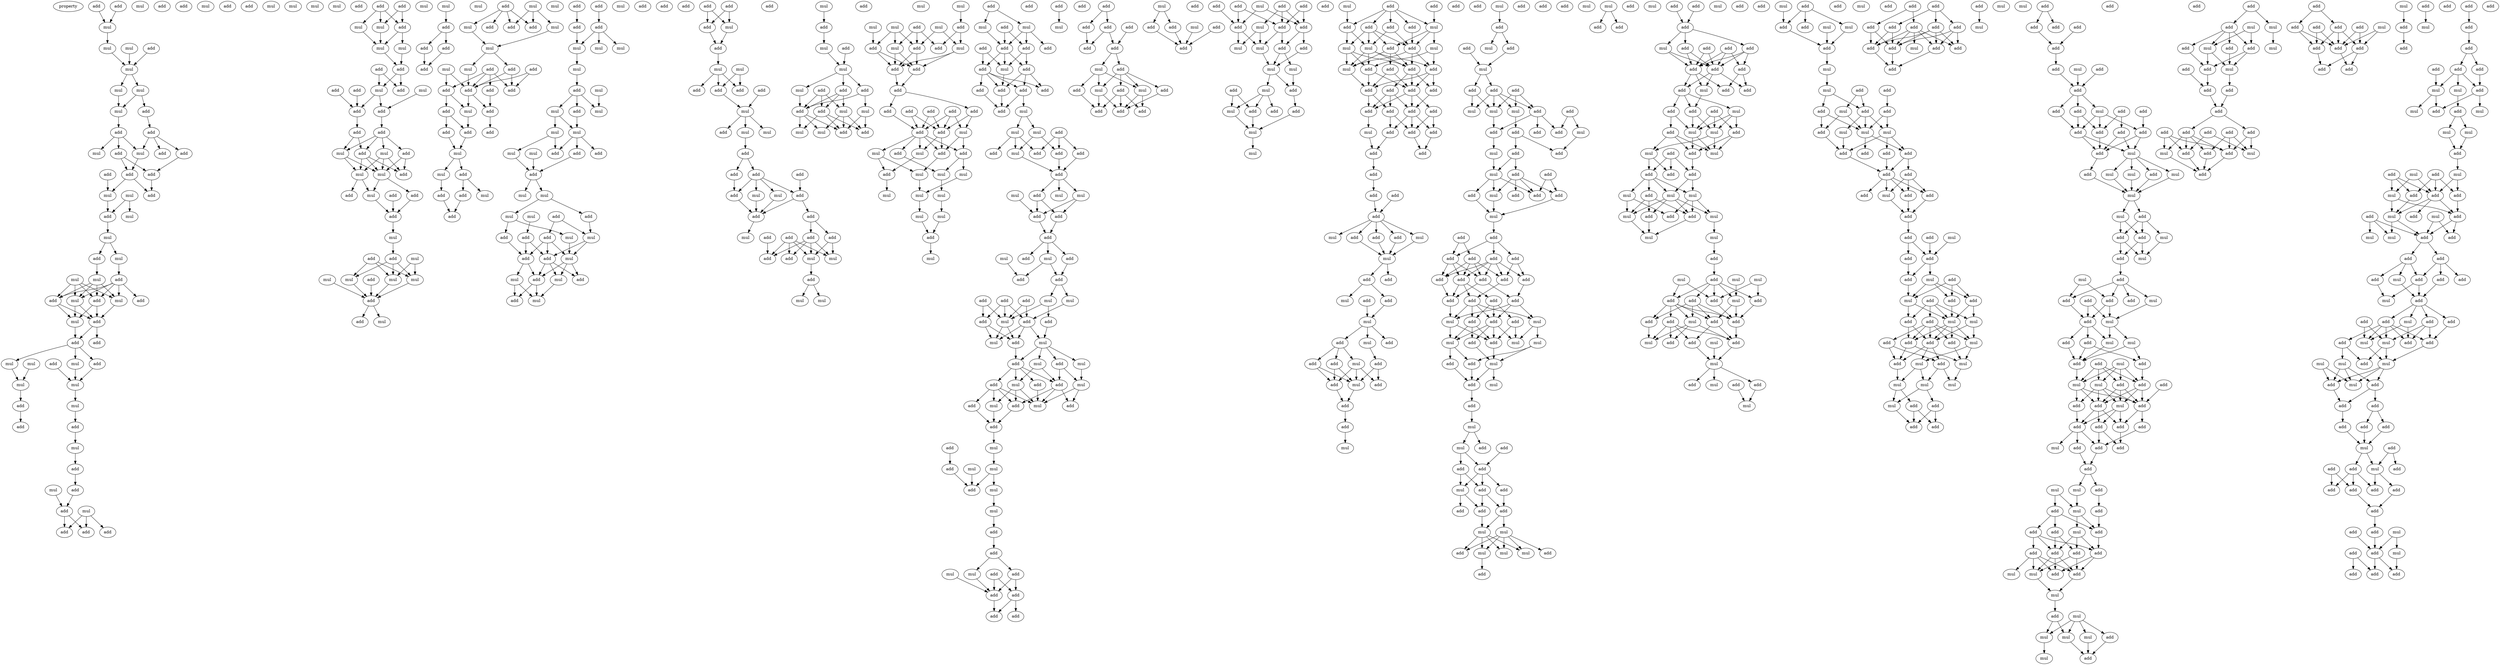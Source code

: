 digraph {
    node [fontcolor=black]
    property [mul=2,lf=1.2]
    0 [ label = add ];
    1 [ label = add ];
    2 [ label = mul ];
    3 [ label = mul ];
    4 [ label = mul ];
    5 [ label = add ];
    6 [ label = mul ];
    7 [ label = add ];
    8 [ label = mul ];
    9 [ label = mul ];
    10 [ label = mul ];
    11 [ label = mul ];
    12 [ label = add ];
    13 [ label = add ];
    14 [ label = add ];
    15 [ label = add ];
    16 [ label = mul ];
    17 [ label = add ];
    18 [ label = add ];
    19 [ label = mul ];
    20 [ label = add ];
    21 [ label = add ];
    22 [ label = add ];
    23 [ label = mul ];
    24 [ label = mul ];
    25 [ label = add ];
    26 [ label = mul ];
    27 [ label = add ];
    28 [ label = add ];
    29 [ label = mul ];
    30 [ label = mul ];
    31 [ label = mul ];
    32 [ label = add ];
    33 [ label = add ];
    34 [ label = mul ];
    35 [ label = mul ];
    36 [ label = add ];
    37 [ label = add ];
    38 [ label = add ];
    39 [ label = mul ];
    40 [ label = add ];
    41 [ label = mul ];
    42 [ label = mul ];
    43 [ label = add ];
    44 [ label = add ];
    45 [ label = add ];
    46 [ label = mul ];
    47 [ label = mul ];
    48 [ label = add ];
    49 [ label = add ];
    50 [ label = mul ];
    51 [ label = mul ];
    52 [ label = mul ];
    53 [ label = add ];
    54 [ label = mul ];
    55 [ label = add ];
    56 [ label = add ];
    57 [ label = add ];
    58 [ label = mul ];
    59 [ label = add ];
    60 [ label = mul ];
    61 [ label = add ];
    62 [ label = mul ];
    63 [ label = mul ];
    64 [ label = add ];
    65 [ label = mul ];
    66 [ label = add ];
    67 [ label = add ];
    68 [ label = mul ];
    69 [ label = add ];
    70 [ label = mul ];
    71 [ label = add ];
    72 [ label = add ];
    73 [ label = add ];
    74 [ label = mul ];
    75 [ label = mul ];
    76 [ label = add ];
    77 [ label = mul ];
    78 [ label = mul ];
    79 [ label = add ];
    80 [ label = add ];
    81 [ label = mul ];
    82 [ label = add ];
    83 [ label = mul ];
    84 [ label = add ];
    85 [ label = add ];
    86 [ label = add ];
    87 [ label = add ];
    88 [ label = add ];
    89 [ label = add ];
    90 [ label = add ];
    91 [ label = mul ];
    92 [ label = mul ];
    93 [ label = add ];
    94 [ label = mul ];
    95 [ label = mul ];
    96 [ label = add ];
    97 [ label = mul ];
    98 [ label = add ];
    99 [ label = add ];
    100 [ label = add ];
    101 [ label = add ];
    102 [ label = mul ];
    103 [ label = mul ];
    104 [ label = mul ];
    105 [ label = add ];
    106 [ label = add ];
    107 [ label = mul ];
    108 [ label = mul ];
    109 [ label = add ];
    110 [ label = mul ];
    111 [ label = mul ];
    112 [ label = add ];
    113 [ label = add ];
    114 [ label = mul ];
    115 [ label = mul ];
    116 [ label = add ];
    117 [ label = mul ];
    118 [ label = add ];
    119 [ label = add ];
    120 [ label = add ];
    121 [ label = mul ];
    122 [ label = add ];
    123 [ label = add ];
    124 [ label = mul ];
    125 [ label = mul ];
    126 [ label = add ];
    127 [ label = add ];
    128 [ label = mul ];
    129 [ label = add ];
    130 [ label = add ];
    131 [ label = mul ];
    132 [ label = add ];
    133 [ label = mul ];
    134 [ label = add ];
    135 [ label = add ];
    136 [ label = add ];
    137 [ label = add ];
    138 [ label = add ];
    139 [ label = add ];
    140 [ label = mul ];
    141 [ label = add ];
    142 [ label = add ];
    143 [ label = mul ];
    144 [ label = add ];
    145 [ label = mul ];
    146 [ label = mul ];
    147 [ label = add ];
    148 [ label = add ];
    149 [ label = mul ];
    150 [ label = add ];
    151 [ label = add ];
    152 [ label = add ];
    153 [ label = mul ];
    154 [ label = add ];
    155 [ label = add ];
    156 [ label = add ];
    157 [ label = add ];
    158 [ label = add ];
    159 [ label = mul ];
    160 [ label = mul ];
    161 [ label = mul ];
    162 [ label = mul ];
    163 [ label = mul ];
    164 [ label = add ];
    165 [ label = mul ];
    166 [ label = mul ];
    167 [ label = add ];
    168 [ label = mul ];
    169 [ label = mul ];
    170 [ label = add ];
    171 [ label = mul ];
    172 [ label = mul ];
    173 [ label = add ];
    174 [ label = add ];
    175 [ label = add ];
    176 [ label = mul ];
    177 [ label = mul ];
    178 [ label = add ];
    179 [ label = mul ];
    180 [ label = add ];
    181 [ label = mul ];
    182 [ label = add ];
    183 [ label = add ];
    184 [ label = add ];
    185 [ label = mul ];
    186 [ label = mul ];
    187 [ label = mul ];
    188 [ label = add ];
    189 [ label = add ];
    190 [ label = add ];
    191 [ label = mul ];
    192 [ label = add ];
    193 [ label = mul ];
    194 [ label = add ];
    195 [ label = mul ];
    196 [ label = add ];
    197 [ label = add ];
    198 [ label = add ];
    199 [ label = add ];
    200 [ label = add ];
    201 [ label = mul ];
    202 [ label = add ];
    203 [ label = mul ];
    204 [ label = mul ];
    205 [ label = add ];
    206 [ label = add ];
    207 [ label = add ];
    208 [ label = add ];
    209 [ label = mul ];
    210 [ label = add ];
    211 [ label = mul ];
    212 [ label = mul ];
    213 [ label = add ];
    214 [ label = add ];
    215 [ label = add ];
    216 [ label = add ];
    217 [ label = mul ];
    218 [ label = mul ];
    219 [ label = add ];
    220 [ label = add ];
    221 [ label = add ];
    222 [ label = add ];
    223 [ label = add ];
    224 [ label = add ];
    225 [ label = add ];
    226 [ label = add ];
    227 [ label = mul ];
    228 [ label = add ];
    229 [ label = mul ];
    230 [ label = add ];
    231 [ label = mul ];
    232 [ label = add ];
    233 [ label = mul ];
    234 [ label = mul ];
    235 [ label = add ];
    236 [ label = mul ];
    237 [ label = mul ];
    238 [ label = add ];
    239 [ label = mul ];
    240 [ label = add ];
    241 [ label = mul ];
    242 [ label = add ];
    243 [ label = add ];
    244 [ label = mul ];
    245 [ label = add ];
    246 [ label = mul ];
    247 [ label = add ];
    248 [ label = add ];
    249 [ label = mul ];
    250 [ label = mul ];
    251 [ label = add ];
    252 [ label = add ];
    253 [ label = mul ];
    254 [ label = mul ];
    255 [ label = add ];
    256 [ label = mul ];
    257 [ label = mul ];
    258 [ label = add ];
    259 [ label = mul ];
    260 [ label = mul ];
    261 [ label = add ];
    262 [ label = add ];
    263 [ label = mul ];
    264 [ label = add ];
    265 [ label = add ];
    266 [ label = add ];
    267 [ label = add ];
    268 [ label = add ];
    269 [ label = add ];
    270 [ label = add ];
    271 [ label = add ];
    272 [ label = add ];
    273 [ label = add ];
    274 [ label = mul ];
    275 [ label = add ];
    276 [ label = add ];
    277 [ label = add ];
    278 [ label = mul ];
    279 [ label = mul ];
    280 [ label = add ];
    281 [ label = add ];
    282 [ label = mul ];
    283 [ label = mul ];
    284 [ label = mul ];
    285 [ label = mul ];
    286 [ label = mul ];
    287 [ label = mul ];
    288 [ label = mul ];
    289 [ label = mul ];
    290 [ label = add ];
    291 [ label = add ];
    292 [ label = mul ];
    293 [ label = mul ];
    294 [ label = add ];
    295 [ label = mul ];
    296 [ label = add ];
    297 [ label = add ];
    298 [ label = add ];
    299 [ label = add ];
    300 [ label = add ];
    301 [ label = mul ];
    302 [ label = add ];
    303 [ label = add ];
    304 [ label = add ];
    305 [ label = add ];
    306 [ label = add ];
    307 [ label = add ];
    308 [ label = mul ];
    309 [ label = add ];
    310 [ label = mul ];
    311 [ label = mul ];
    312 [ label = add ];
    313 [ label = add ];
    314 [ label = add ];
    315 [ label = add ];
    316 [ label = mul ];
    317 [ label = add ];
    318 [ label = mul ];
    319 [ label = add ];
    320 [ label = mul ];
    321 [ label = mul ];
    322 [ label = add ];
    323 [ label = add ];
    324 [ label = add ];
    325 [ label = mul ];
    326 [ label = add ];
    327 [ label = mul ];
    328 [ label = add ];
    329 [ label = add ];
    330 [ label = add ];
    331 [ label = add ];
    332 [ label = mul ];
    333 [ label = mul ];
    334 [ label = add ];
    335 [ label = add ];
    336 [ label = add ];
    337 [ label = mul ];
    338 [ label = add ];
    339 [ label = add ];
    340 [ label = add ];
    341 [ label = mul ];
    342 [ label = mul ];
    343 [ label = add ];
    344 [ label = mul ];
    345 [ label = add ];
    346 [ label = add ];
    347 [ label = mul ];
    348 [ label = add ];
    349 [ label = add ];
    350 [ label = mul ];
    351 [ label = add ];
    352 [ label = mul ];
    353 [ label = mul ];
    354 [ label = mul ];
    355 [ label = add ];
    356 [ label = add ];
    357 [ label = add ];
    358 [ label = add ];
    359 [ label = mul ];
    360 [ label = add ];
    361 [ label = add ];
    362 [ label = mul ];
    363 [ label = mul ];
    364 [ label = add ];
    365 [ label = mul ];
    366 [ label = mul ];
    367 [ label = add ];
    368 [ label = add ];
    369 [ label = add ];
    370 [ label = mul ];
    371 [ label = mul ];
    372 [ label = add ];
    373 [ label = add ];
    374 [ label = mul ];
    375 [ label = add ];
    376 [ label = add ];
    377 [ label = add ];
    378 [ label = add ];
    379 [ label = add ];
    380 [ label = add ];
    381 [ label = add ];
    382 [ label = add ];
    383 [ label = add ];
    384 [ label = add ];
    385 [ label = add ];
    386 [ label = mul ];
    387 [ label = add ];
    388 [ label = add ];
    389 [ label = add ];
    390 [ label = add ];
    391 [ label = mul ];
    392 [ label = mul ];
    393 [ label = add ];
    394 [ label = add ];
    395 [ label = add ];
    396 [ label = mul ];
    397 [ label = mul ];
    398 [ label = add ];
    399 [ label = add ];
    400 [ label = add ];
    401 [ label = add ];
    402 [ label = add ];
    403 [ label = add ];
    404 [ label = add ];
    405 [ label = mul ];
    406 [ label = add ];
    407 [ label = add ];
    408 [ label = add ];
    409 [ label = add ];
    410 [ label = mul ];
    411 [ label = add ];
    412 [ label = mul ];
    413 [ label = add ];
    414 [ label = add ];
    415 [ label = mul ];
    416 [ label = mul ];
    417 [ label = mul ];
    418 [ label = mul ];
    419 [ label = add ];
    420 [ label = add ];
    421 [ label = mul ];
    422 [ label = add ];
    423 [ label = add ];
    424 [ label = add ];
    425 [ label = add ];
    426 [ label = mul ];
    427 [ label = mul ];
    428 [ label = add ];
    429 [ label = mul ];
    430 [ label = add ];
    431 [ label = add ];
    432 [ label = add ];
    433 [ label = mul ];
    434 [ label = add ];
    435 [ label = add ];
    436 [ label = add ];
    437 [ label = mul ];
    438 [ label = add ];
    439 [ label = mul ];
    440 [ label = mul ];
    441 [ label = add ];
    442 [ label = add ];
    443 [ label = mul ];
    444 [ label = add ];
    445 [ label = add ];
    446 [ label = add ];
    447 [ label = add ];
    448 [ label = add ];
    449 [ label = add ];
    450 [ label = add ];
    451 [ label = add ];
    452 [ label = add ];
    453 [ label = add ];
    454 [ label = mul ];
    455 [ label = add ];
    456 [ label = add ];
    457 [ label = add ];
    458 [ label = add ];
    459 [ label = add ];
    460 [ label = add ];
    461 [ label = add ];
    462 [ label = add ];
    463 [ label = add ];
    464 [ label = add ];
    465 [ label = add ];
    466 [ label = mul ];
    467 [ label = add ];
    468 [ label = add ];
    469 [ label = mul ];
    470 [ label = add ];
    471 [ label = mul ];
    472 [ label = add ];
    473 [ label = add ];
    474 [ label = add ];
    475 [ label = mul ];
    476 [ label = add ];
    477 [ label = mul ];
    478 [ label = add ];
    479 [ label = mul ];
    480 [ label = add ];
    481 [ label = add ];
    482 [ label = mul ];
    483 [ label = add ];
    484 [ label = add ];
    485 [ label = add ];
    486 [ label = mul ];
    487 [ label = add ];
    488 [ label = add ];
    489 [ label = add ];
    490 [ label = mul ];
    491 [ label = mul ];
    492 [ label = add ];
    493 [ label = mul ];
    494 [ label = add ];
    495 [ label = add ];
    496 [ label = add ];
    497 [ label = add ];
    498 [ label = mul ];
    499 [ label = add ];
    500 [ label = add ];
    501 [ label = add ];
    502 [ label = add ];
    503 [ label = add ];
    504 [ label = mul ];
    505 [ label = mul ];
    506 [ label = mul ];
    507 [ label = add ];
    508 [ label = mul ];
    509 [ label = add ];
    510 [ label = add ];
    511 [ label = add ];
    512 [ label = add ];
    513 [ label = add ];
    514 [ label = mul ];
    515 [ label = add ];
    516 [ label = add ];
    517 [ label = mul ];
    518 [ label = add ];
    519 [ label = add ];
    520 [ label = mul ];
    521 [ label = add ];
    522 [ label = add ];
    523 [ label = add ];
    524 [ label = mul ];
    525 [ label = mul ];
    526 [ label = add ];
    527 [ label = add ];
    528 [ label = add ];
    529 [ label = add ];
    530 [ label = add ];
    531 [ label = add ];
    532 [ label = add ];
    533 [ label = add ];
    534 [ label = add ];
    535 [ label = add ];
    536 [ label = add ];
    537 [ label = add ];
    538 [ label = add ];
    539 [ label = add ];
    540 [ label = add ];
    541 [ label = mul ];
    542 [ label = add ];
    543 [ label = mul ];
    544 [ label = add ];
    545 [ label = add ];
    546 [ label = mul ];
    547 [ label = add ];
    548 [ label = mul ];
    549 [ label = mul ];
    550 [ label = add ];
    551 [ label = mul ];
    552 [ label = add ];
    553 [ label = add ];
    554 [ label = add ];
    555 [ label = mul ];
    556 [ label = mul ];
    557 [ label = add ];
    558 [ label = add ];
    559 [ label = add ];
    560 [ label = mul ];
    561 [ label = add ];
    562 [ label = mul ];
    563 [ label = add ];
    564 [ label = add ];
    565 [ label = add ];
    566 [ label = add ];
    567 [ label = mul ];
    568 [ label = add ];
    569 [ label = add ];
    570 [ label = add ];
    571 [ label = add ];
    572 [ label = add ];
    573 [ label = mul ];
    574 [ label = mul ];
    575 [ label = add ];
    576 [ label = mul ];
    577 [ label = add ];
    578 [ label = mul ];
    579 [ label = mul ];
    580 [ label = add ];
    581 [ label = mul ];
    582 [ label = add ];
    583 [ label = add ];
    584 [ label = mul ];
    585 [ label = add ];
    586 [ label = add ];
    587 [ label = add ];
    588 [ label = mul ];
    589 [ label = add ];
    590 [ label = add ];
    591 [ label = add ];
    592 [ label = add ];
    593 [ label = add ];
    594 [ label = add ];
    595 [ label = mul ];
    596 [ label = add ];
    597 [ label = add ];
    598 [ label = add ];
    599 [ label = add ];
    600 [ label = add ];
    601 [ label = mul ];
    602 [ label = add ];
    603 [ label = mul ];
    604 [ label = add ];
    605 [ label = mul ];
    606 [ label = mul ];
    607 [ label = add ];
    608 [ label = add ];
    609 [ label = mul ];
    610 [ label = add ];
    611 [ label = add ];
    612 [ label = add ];
    613 [ label = add ];
    614 [ label = mul ];
    615 [ label = mul ];
    616 [ label = add ];
    617 [ label = mul ];
    618 [ label = add ];
    619 [ label = add ];
    620 [ label = mul ];
    621 [ label = add ];
    622 [ label = mul ];
    623 [ label = mul ];
    624 [ label = mul ];
    625 [ label = add ];
    626 [ label = add ];
    627 [ label = mul ];
    628 [ label = mul ];
    629 [ label = mul ];
    630 [ label = add ];
    631 [ label = mul ];
    632 [ label = add ];
    633 [ label = add ];
    634 [ label = add ];
    635 [ label = add ];
    636 [ label = add ];
    637 [ label = mul ];
    638 [ label = add ];
    639 [ label = add ];
    640 [ label = mul ];
    641 [ label = add ];
    642 [ label = add ];
    643 [ label = add ];
    644 [ label = mul ];
    645 [ label = mul ];
    646 [ label = mul ];
    647 [ label = add ];
    648 [ label = add ];
    649 [ label = add ];
    650 [ label = add ];
    651 [ label = mul ];
    652 [ label = add ];
    653 [ label = mul ];
    654 [ label = add ];
    655 [ label = add ];
    656 [ label = add ];
    657 [ label = mul ];
    658 [ label = mul ];
    659 [ label = add ];
    660 [ label = mul ];
    661 [ label = add ];
    662 [ label = mul ];
    663 [ label = add ];
    664 [ label = mul ];
    665 [ label = add ];
    666 [ label = add ];
    667 [ label = add ];
    668 [ label = mul ];
    669 [ label = add ];
    670 [ label = mul ];
    671 [ label = mul ];
    672 [ label = add ];
    673 [ label = add ];
    674 [ label = add ];
    675 [ label = add ];
    676 [ label = add ];
    677 [ label = add ];
    678 [ label = add ];
    679 [ label = mul ];
    680 [ label = mul ];
    681 [ label = add ];
    682 [ label = add ];
    683 [ label = add ];
    684 [ label = mul ];
    685 [ label = add ];
    686 [ label = add ];
    687 [ label = add ];
    688 [ label = add ];
    689 [ label = add ];
    690 [ label = mul ];
    691 [ label = add ];
    692 [ label = add ];
    693 [ label = add ];
    694 [ label = add ];
    695 [ label = mul ];
    696 [ label = add ];
    697 [ label = mul ];
    698 [ label = mul ];
    699 [ label = add ];
    700 [ label = add ];
    701 [ label = add ];
    702 [ label = add ];
    703 [ label = add ];
    704 [ label = add ];
    705 [ label = mul ];
    706 [ label = add ];
    707 [ label = add ];
    708 [ label = mul ];
    709 [ label = mul ];
    710 [ label = mul ];
    711 [ label = mul ];
    712 [ label = mul ];
    713 [ label = add ];
    714 [ label = mul ];
    715 [ label = add ];
    716 [ label = add ];
    717 [ label = add ];
    718 [ label = add ];
    719 [ label = add ];
    720 [ label = add ];
    721 [ label = add ];
    722 [ label = add ];
    723 [ label = add ];
    724 [ label = add ];
    725 [ label = add ];
    726 [ label = add ];
    727 [ label = add ];
    728 [ label = add ];
    729 [ label = mul ];
    730 [ label = add ];
    731 [ label = add ];
    732 [ label = mul ];
    733 [ label = mul ];
    734 [ label = mul ];
    735 [ label = add ];
    736 [ label = add ];
    737 [ label = add ];
    738 [ label = add ];
    739 [ label = add ];
    740 [ label = add ];
    741 [ label = add ];
    742 [ label = add ];
    743 [ label = mul ];
    744 [ label = add ];
    745 [ label = add ];
    746 [ label = add ];
    747 [ label = add ];
    748 [ label = add ];
    749 [ label = add ];
    750 [ label = mul ];
    751 [ label = add ];
    752 [ label = add ];
    753 [ label = add ];
    754 [ label = add ];
    755 [ label = mul ];
    756 [ label = add ];
    757 [ label = mul ];
    758 [ label = add ];
    759 [ label = mul ];
    760 [ label = mul ];
    761 [ label = add ];
    762 [ label = mul ];
    763 [ label = mul ];
    764 [ label = add ];
    765 [ label = add ];
    766 [ label = mul ];
    767 [ label = add ];
    768 [ label = add ];
    769 [ label = mul ];
    770 [ label = mul ];
    771 [ label = add ];
    772 [ label = add ];
    773 [ label = add ];
    774 [ label = add ];
    775 [ label = mul ];
    776 [ label = add ];
    777 [ label = add ];
    778 [ label = mul ];
    779 [ label = mul ];
    780 [ label = add ];
    781 [ label = add ];
    782 [ label = mul ];
    783 [ label = add ];
    784 [ label = add ];
    785 [ label = add ];
    786 [ label = mul ];
    787 [ label = add ];
    788 [ label = mul ];
    789 [ label = add ];
    790 [ label = add ];
    791 [ label = mul ];
    792 [ label = add ];
    793 [ label = mul ];
    794 [ label = add ];
    795 [ label = add ];
    796 [ label = add ];
    797 [ label = add ];
    798 [ label = add ];
    799 [ label = add ];
    800 [ label = mul ];
    801 [ label = add ];
    802 [ label = add ];
    803 [ label = add ];
    804 [ label = add ];
    805 [ label = add ];
    806 [ label = mul ];
    807 [ label = mul ];
    808 [ label = mul ];
    809 [ label = add ];
    810 [ label = add ];
    811 [ label = add ];
    812 [ label = add ];
    813 [ label = add ];
    814 [ label = mul ];
    815 [ label = add ];
    816 [ label = add ];
    817 [ label = add ];
    818 [ label = add ];
    819 [ label = mul ];
    820 [ label = mul ];
    821 [ label = add ];
    822 [ label = add ];
    823 [ label = mul ];
    824 [ label = add ];
    825 [ label = mul ];
    826 [ label = mul ];
    827 [ label = mul ];
    828 [ label = mul ];
    829 [ label = add ];
    830 [ label = add ];
    831 [ label = mul ];
    832 [ label = add ];
    833 [ label = mul ];
    834 [ label = add ];
    835 [ label = mul ];
    836 [ label = add ];
    837 [ label = mul ];
    838 [ label = mul ];
    839 [ label = add ];
    840 [ label = add ];
    841 [ label = add ];
    842 [ label = add ];
    843 [ label = mul ];
    844 [ label = add ];
    845 [ label = add ];
    846 [ label = add ];
    847 [ label = add ];
    848 [ label = add ];
    849 [ label = add ];
    850 [ label = add ];
    851 [ label = add ];
    852 [ label = mul ];
    853 [ label = mul ];
    854 [ label = add ];
    855 [ label = add ];
    856 [ label = add ];
    857 [ label = add ];
    858 [ label = add ];
    859 [ label = add ];
    860 [ label = add ];
    861 [ label = mul ];
    862 [ label = add ];
    863 [ label = add ];
    864 [ label = add ];
    865 [ label = add ];
    866 [ label = add ];
    867 [ label = add ];
    868 [ label = add ];
    869 [ label = mul ];
    870 [ label = add ];
    871 [ label = add ];
    872 [ label = add ];
    873 [ label = add ];
    874 [ label = add ];
    875 [ label = mul ];
    876 [ label = add ];
    877 [ label = add ];
    878 [ label = add ];
    879 [ label = add ];
    880 [ label = add ];
    881 [ label = add ];
    882 [ label = mul ];
    883 [ label = add ];
    884 [ label = mul ];
    885 [ label = add ];
    886 [ label = add ];
    887 [ label = mul ];
    888 [ label = mul ];
    889 [ label = mul ];
    890 [ label = mul ];
    891 [ label = add ];
    892 [ label = mul ];
    893 [ label = mul ];
    894 [ label = add ];
    895 [ label = add ];
    896 [ label = add ];
    897 [ label = mul ];
    898 [ label = add ];
    899 [ label = add ];
    900 [ label = add ];
    901 [ label = mul ];
    902 [ label = add ];
    903 [ label = add ];
    904 [ label = mul ];
    905 [ label = add ];
    906 [ label = mul ];
    907 [ label = mul ];
    908 [ label = add ];
    909 [ label = add ];
    910 [ label = add ];
    911 [ label = mul ];
    912 [ label = add ];
    913 [ label = add ];
    914 [ label = add ];
    915 [ label = add ];
    916 [ label = mul ];
    917 [ label = add ];
    918 [ label = add ];
    919 [ label = add ];
    920 [ label = mul ];
    921 [ label = add ];
    922 [ label = add ];
    923 [ label = add ];
    924 [ label = mul ];
    925 [ label = add ];
    926 [ label = mul ];
    927 [ label = add ];
    928 [ label = mul ];
    929 [ label = mul ];
    930 [ label = mul ];
    931 [ label = add ];
    932 [ label = mul ];
    933 [ label = add ];
    934 [ label = add ];
    935 [ label = add ];
    936 [ label = add ];
    937 [ label = add ];
    938 [ label = add ];
    939 [ label = add ];
    940 [ label = mul ];
    941 [ label = add ];
    942 [ label = add ];
    943 [ label = add ];
    944 [ label = add ];
    945 [ label = mul ];
    946 [ label = add ];
    947 [ label = add ];
    948 [ label = add ];
    949 [ label = add ];
    950 [ label = add ];
    951 [ label = add ];
    952 [ label = add ];
    953 [ label = mul ];
    954 [ label = add ];
    955 [ label = add ];
    956 [ label = mul ];
    957 [ label = add ];
    958 [ label = add ];
    959 [ label = add ];
    0 -> 2 [ name = 0 ];
    1 -> 2 [ name = 1 ];
    2 -> 4 [ name = 2 ];
    4 -> 8 [ name = 3 ];
    6 -> 8 [ name = 4 ];
    7 -> 8 [ name = 5 ];
    8 -> 9 [ name = 6 ];
    8 -> 10 [ name = 7 ];
    9 -> 11 [ name = 8 ];
    10 -> 11 [ name = 9 ];
    10 -> 12 [ name = 10 ];
    11 -> 14 [ name = 11 ];
    12 -> 13 [ name = 12 ];
    13 -> 17 [ name = 13 ];
    13 -> 18 [ name = 14 ];
    13 -> 19 [ name = 15 ];
    14 -> 15 [ name = 16 ];
    14 -> 16 [ name = 17 ];
    14 -> 19 [ name = 18 ];
    15 -> 20 [ name = 19 ];
    15 -> 22 [ name = 20 ];
    18 -> 22 [ name = 21 ];
    19 -> 20 [ name = 22 ];
    20 -> 23 [ name = 23 ];
    20 -> 25 [ name = 24 ];
    21 -> 23 [ name = 25 ];
    22 -> 25 [ name = 26 ];
    23 -> 27 [ name = 27 ];
    24 -> 26 [ name = 28 ];
    24 -> 27 [ name = 29 ];
    27 -> 29 [ name = 30 ];
    29 -> 30 [ name = 31 ];
    29 -> 32 [ name = 32 ];
    30 -> 36 [ name = 33 ];
    32 -> 34 [ name = 34 ];
    34 -> 37 [ name = 35 ];
    34 -> 39 [ name = 36 ];
    34 -> 40 [ name = 37 ];
    34 -> 41 [ name = 38 ];
    35 -> 37 [ name = 39 ];
    35 -> 39 [ name = 40 ];
    35 -> 40 [ name = 41 ];
    35 -> 41 [ name = 42 ];
    36 -> 37 [ name = 43 ];
    36 -> 38 [ name = 44 ];
    36 -> 39 [ name = 45 ];
    36 -> 40 [ name = 46 ];
    36 -> 41 [ name = 47 ];
    37 -> 42 [ name = 48 ];
    37 -> 43 [ name = 49 ];
    39 -> 42 [ name = 50 ];
    39 -> 43 [ name = 51 ];
    40 -> 42 [ name = 52 ];
    40 -> 43 [ name = 53 ];
    41 -> 43 [ name = 54 ];
    42 -> 45 [ name = 55 ];
    43 -> 44 [ name = 56 ];
    43 -> 45 [ name = 57 ];
    45 -> 47 [ name = 58 ];
    45 -> 49 [ name = 59 ];
    45 -> 50 [ name = 60 ];
    46 -> 51 [ name = 61 ];
    47 -> 52 [ name = 62 ];
    48 -> 52 [ name = 63 ];
    49 -> 52 [ name = 64 ];
    50 -> 51 [ name = 65 ];
    51 -> 53 [ name = 66 ];
    52 -> 54 [ name = 67 ];
    53 -> 55 [ name = 68 ];
    54 -> 57 [ name = 69 ];
    57 -> 58 [ name = 70 ];
    58 -> 59 [ name = 71 ];
    59 -> 61 [ name = 72 ];
    60 -> 64 [ name = 73 ];
    61 -> 64 [ name = 74 ];
    64 -> 66 [ name = 75 ];
    64 -> 67 [ name = 76 ];
    65 -> 66 [ name = 77 ];
    65 -> 67 [ name = 78 ];
    65 -> 69 [ name = 79 ];
    72 -> 74 [ name = 80 ];
    72 -> 76 [ name = 81 ];
    73 -> 74 [ name = 82 ];
    73 -> 75 [ name = 83 ];
    73 -> 76 [ name = 84 ];
    74 -> 77 [ name = 85 ];
    75 -> 77 [ name = 86 ];
    76 -> 77 [ name = 87 ];
    76 -> 78 [ name = 88 ];
    77 -> 79 [ name = 89 ];
    78 -> 79 [ name = 90 ];
    79 -> 81 [ name = 91 ];
    79 -> 82 [ name = 92 ];
    80 -> 81 [ name = 93 ];
    80 -> 82 [ name = 94 ];
    81 -> 86 [ name = 95 ];
    81 -> 87 [ name = 96 ];
    83 -> 86 [ name = 97 ];
    84 -> 87 [ name = 98 ];
    85 -> 87 [ name = 99 ];
    86 -> 89 [ name = 100 ];
    87 -> 88 [ name = 101 ];
    88 -> 90 [ name = 102 ];
    88 -> 92 [ name = 103 ];
    89 -> 90 [ name = 104 ];
    89 -> 91 [ name = 105 ];
    89 -> 92 [ name = 106 ];
    89 -> 93 [ name = 107 ];
    90 -> 94 [ name = 108 ];
    90 -> 95 [ name = 109 ];
    90 -> 96 [ name = 110 ];
    91 -> 94 [ name = 111 ];
    91 -> 95 [ name = 112 ];
    91 -> 96 [ name = 113 ];
    92 -> 94 [ name = 114 ];
    92 -> 95 [ name = 115 ];
    93 -> 94 [ name = 116 ];
    93 -> 96 [ name = 117 ];
    94 -> 97 [ name = 118 ];
    94 -> 98 [ name = 119 ];
    95 -> 97 [ name = 120 ];
    95 -> 99 [ name = 121 ];
    97 -> 101 [ name = 122 ];
    98 -> 101 [ name = 123 ];
    100 -> 101 [ name = 124 ];
    101 -> 103 [ name = 125 ];
    103 -> 106 [ name = 126 ];
    104 -> 110 [ name = 127 ];
    104 -> 111 [ name = 128 ];
    105 -> 108 [ name = 129 ];
    105 -> 110 [ name = 130 ];
    105 -> 111 [ name = 131 ];
    106 -> 108 [ name = 132 ];
    106 -> 110 [ name = 133 ];
    106 -> 111 [ name = 134 ];
    107 -> 112 [ name = 135 ];
    108 -> 112 [ name = 136 ];
    109 -> 112 [ name = 137 ];
    110 -> 112 [ name = 138 ];
    111 -> 112 [ name = 139 ];
    112 -> 113 [ name = 140 ];
    112 -> 114 [ name = 141 ];
    115 -> 116 [ name = 142 ];
    116 -> 118 [ name = 143 ];
    116 -> 119 [ name = 144 ];
    118 -> 120 [ name = 145 ];
    119 -> 120 [ name = 146 ];
    121 -> 123 [ name = 147 ];
    121 -> 125 [ name = 148 ];
    121 -> 127 [ name = 149 ];
    122 -> 123 [ name = 150 ];
    122 -> 124 [ name = 151 ];
    122 -> 126 [ name = 152 ];
    122 -> 127 [ name = 153 ];
    124 -> 128 [ name = 154 ];
    125 -> 128 [ name = 155 ];
    128 -> 132 [ name = 156 ];
    128 -> 133 [ name = 157 ];
    129 -> 135 [ name = 158 ];
    129 -> 137 [ name = 159 ];
    130 -> 134 [ name = 160 ];
    130 -> 135 [ name = 161 ];
    130 -> 136 [ name = 162 ];
    130 -> 137 [ name = 163 ];
    131 -> 134 [ name = 164 ];
    131 -> 135 [ name = 165 ];
    132 -> 135 [ name = 166 ];
    132 -> 137 [ name = 167 ];
    133 -> 135 [ name = 168 ];
    134 -> 139 [ name = 169 ];
    134 -> 140 [ name = 170 ];
    135 -> 138 [ name = 171 ];
    135 -> 140 [ name = 172 ];
    136 -> 138 [ name = 173 ];
    138 -> 142 [ name = 174 ];
    139 -> 141 [ name = 175 ];
    139 -> 144 [ name = 176 ];
    140 -> 141 [ name = 177 ];
    141 -> 145 [ name = 178 ];
    144 -> 145 [ name = 179 ];
    145 -> 146 [ name = 180 ];
    145 -> 147 [ name = 181 ];
    146 -> 150 [ name = 182 ];
    147 -> 148 [ name = 183 ];
    147 -> 149 [ name = 184 ];
    148 -> 151 [ name = 185 ];
    150 -> 151 [ name = 186 ];
    152 -> 158 [ name = 187 ];
    155 -> 157 [ name = 188 ];
    157 -> 159 [ name = 189 ];
    157 -> 160 [ name = 190 ];
    157 -> 161 [ name = 191 ];
    158 -> 160 [ name = 192 ];
    160 -> 162 [ name = 193 ];
    162 -> 164 [ name = 194 ];
    163 -> 166 [ name = 195 ];
    164 -> 165 [ name = 196 ];
    164 -> 166 [ name = 197 ];
    164 -> 167 [ name = 198 ];
    165 -> 168 [ name = 199 ];
    165 -> 169 [ name = 200 ];
    167 -> 168 [ name = 201 ];
    168 -> 170 [ name = 202 ];
    168 -> 173 [ name = 203 ];
    168 -> 174 [ name = 204 ];
    169 -> 172 [ name = 205 ];
    169 -> 173 [ name = 206 ];
    170 -> 175 [ name = 207 ];
    171 -> 175 [ name = 208 ];
    172 -> 175 [ name = 209 ];
    175 -> 176 [ name = 210 ];
    175 -> 177 [ name = 211 ];
    177 -> 179 [ name = 212 ];
    177 -> 180 [ name = 213 ];
    178 -> 184 [ name = 214 ];
    178 -> 185 [ name = 215 ];
    179 -> 182 [ name = 216 ];
    179 -> 186 [ name = 217 ];
    180 -> 185 [ name = 218 ];
    181 -> 183 [ name = 219 ];
    182 -> 188 [ name = 220 ];
    183 -> 188 [ name = 221 ];
    183 -> 189 [ name = 222 ];
    184 -> 187 [ name = 223 ];
    184 -> 188 [ name = 224 ];
    184 -> 189 [ name = 225 ];
    185 -> 187 [ name = 226 ];
    185 -> 189 [ name = 227 ];
    186 -> 187 [ name = 228 ];
    187 -> 190 [ name = 229 ];
    187 -> 192 [ name = 230 ];
    187 -> 193 [ name = 231 ];
    188 -> 191 [ name = 232 ];
    188 -> 192 [ name = 233 ];
    189 -> 190 [ name = 234 ];
    189 -> 192 [ name = 235 ];
    189 -> 193 [ name = 236 ];
    191 -> 194 [ name = 237 ];
    191 -> 195 [ name = 238 ];
    192 -> 194 [ name = 239 ];
    192 -> 195 [ name = 240 ];
    193 -> 195 [ name = 241 ];
    197 -> 200 [ name = 242 ];
    197 -> 201 [ name = 243 ];
    198 -> 200 [ name = 244 ];
    198 -> 201 [ name = 245 ];
    200 -> 202 [ name = 246 ];
    201 -> 202 [ name = 247 ];
    202 -> 203 [ name = 248 ];
    203 -> 205 [ name = 249 ];
    203 -> 206 [ name = 250 ];
    203 -> 208 [ name = 251 ];
    204 -> 206 [ name = 252 ];
    204 -> 208 [ name = 253 ];
    206 -> 209 [ name = 254 ];
    207 -> 209 [ name = 255 ];
    209 -> 210 [ name = 256 ];
    209 -> 211 [ name = 257 ];
    209 -> 212 [ name = 258 ];
    211 -> 213 [ name = 259 ];
    213 -> 214 [ name = 260 ];
    213 -> 216 [ name = 261 ];
    214 -> 219 [ name = 262 ];
    215 -> 220 [ name = 263 ];
    216 -> 217 [ name = 264 ];
    216 -> 218 [ name = 265 ];
    216 -> 219 [ name = 266 ];
    216 -> 220 [ name = 267 ];
    217 -> 221 [ name = 268 ];
    218 -> 221 [ name = 269 ];
    219 -> 221 [ name = 270 ];
    220 -> 221 [ name = 271 ];
    220 -> 222 [ name = 272 ];
    221 -> 227 [ name = 273 ];
    222 -> 225 [ name = 274 ];
    222 -> 226 [ name = 275 ];
    223 -> 228 [ name = 276 ];
    223 -> 229 [ name = 277 ];
    223 -> 230 [ name = 278 ];
    223 -> 231 [ name = 279 ];
    224 -> 228 [ name = 280 ];
    225 -> 228 [ name = 281 ];
    225 -> 229 [ name = 282 ];
    225 -> 230 [ name = 283 ];
    225 -> 231 [ name = 284 ];
    226 -> 229 [ name = 285 ];
    226 -> 231 [ name = 286 ];
    229 -> 232 [ name = 287 ];
    232 -> 233 [ name = 288 ];
    232 -> 236 [ name = 289 ];
    234 -> 238 [ name = 290 ];
    238 -> 239 [ name = 291 ];
    239 -> 241 [ name = 292 ];
    240 -> 241 [ name = 293 ];
    241 -> 243 [ name = 294 ];
    241 -> 244 [ name = 295 ];
    241 -> 245 [ name = 296 ];
    242 -> 247 [ name = 297 ];
    242 -> 248 [ name = 298 ];
    242 -> 249 [ name = 299 ];
    243 -> 247 [ name = 300 ];
    243 -> 248 [ name = 301 ];
    243 -> 249 [ name = 302 ];
    244 -> 248 [ name = 303 ];
    245 -> 246 [ name = 304 ];
    245 -> 248 [ name = 305 ];
    246 -> 251 [ name = 306 ];
    246 -> 252 [ name = 307 ];
    247 -> 250 [ name = 308 ];
    247 -> 251 [ name = 309 ];
    247 -> 252 [ name = 310 ];
    248 -> 250 [ name = 311 ];
    248 -> 251 [ name = 312 ];
    248 -> 253 [ name = 313 ];
    249 -> 251 [ name = 314 ];
    249 -> 252 [ name = 315 ];
    249 -> 253 [ name = 316 ];
    254 -> 255 [ name = 317 ];
    255 -> 260 [ name = 318 ];
    255 -> 264 [ name = 319 ];
    256 -> 261 [ name = 320 ];
    257 -> 260 [ name = 321 ];
    257 -> 262 [ name = 322 ];
    258 -> 262 [ name = 323 ];
    258 -> 263 [ name = 324 ];
    258 -> 264 [ name = 325 ];
    259 -> 261 [ name = 326 ];
    259 -> 262 [ name = 327 ];
    259 -> 263 [ name = 328 ];
    260 -> 265 [ name = 329 ];
    260 -> 266 [ name = 330 ];
    261 -> 265 [ name = 331 ];
    261 -> 266 [ name = 332 ];
    262 -> 265 [ name = 333 ];
    262 -> 266 [ name = 334 ];
    263 -> 265 [ name = 335 ];
    263 -> 266 [ name = 336 ];
    265 -> 267 [ name = 337 ];
    266 -> 267 [ name = 338 ];
    267 -> 269 [ name = 339 ];
    267 -> 272 [ name = 340 ];
    268 -> 273 [ name = 341 ];
    268 -> 274 [ name = 342 ];
    268 -> 275 [ name = 343 ];
    269 -> 274 [ name = 344 ];
    269 -> 275 [ name = 345 ];
    270 -> 273 [ name = 346 ];
    270 -> 275 [ name = 347 ];
    271 -> 273 [ name = 348 ];
    271 -> 275 [ name = 349 ];
    272 -> 273 [ name = 350 ];
    273 -> 276 [ name = 351 ];
    273 -> 277 [ name = 352 ];
    273 -> 278 [ name = 353 ];
    273 -> 279 [ name = 354 ];
    273 -> 280 [ name = 355 ];
    274 -> 276 [ name = 356 ];
    274 -> 277 [ name = 357 ];
    275 -> 276 [ name = 358 ];
    275 -> 278 [ name = 359 ];
    276 -> 283 [ name = 360 ];
    277 -> 282 [ name = 361 ];
    277 -> 284 [ name = 362 ];
    278 -> 281 [ name = 363 ];
    279 -> 281 [ name = 364 ];
    279 -> 283 [ name = 365 ];
    280 -> 282 [ name = 366 ];
    281 -> 285 [ name = 367 ];
    282 -> 287 [ name = 368 ];
    283 -> 286 [ name = 369 ];
    284 -> 286 [ name = 370 ];
    286 -> 288 [ name = 371 ];
    287 -> 289 [ name = 372 ];
    288 -> 290 [ name = 373 ];
    289 -> 290 [ name = 374 ];
    290 -> 295 [ name = 375 ];
    291 -> 292 [ name = 376 ];
    291 -> 293 [ name = 377 ];
    292 -> 296 [ name = 378 ];
    292 -> 298 [ name = 379 ];
    292 -> 299 [ name = 380 ];
    293 -> 296 [ name = 381 ];
    294 -> 296 [ name = 382 ];
    294 -> 298 [ name = 383 ];
    296 -> 300 [ name = 384 ];
    296 -> 301 [ name = 385 ];
    296 -> 302 [ name = 386 ];
    297 -> 300 [ name = 387 ];
    297 -> 301 [ name = 388 ];
    298 -> 301 [ name = 389 ];
    298 -> 302 [ name = 390 ];
    300 -> 303 [ name = 391 ];
    300 -> 304 [ name = 392 ];
    300 -> 305 [ name = 393 ];
    300 -> 306 [ name = 394 ];
    301 -> 303 [ name = 395 ];
    302 -> 303 [ name = 396 ];
    302 -> 304 [ name = 397 ];
    302 -> 306 [ name = 398 ];
    303 -> 307 [ name = 399 ];
    305 -> 307 [ name = 400 ];
    306 -> 307 [ name = 401 ];
    306 -> 308 [ name = 402 ];
    308 -> 310 [ name = 403 ];
    308 -> 311 [ name = 404 ];
    309 -> 313 [ name = 405 ];
    309 -> 314 [ name = 406 ];
    309 -> 315 [ name = 407 ];
    310 -> 312 [ name = 408 ];
    310 -> 315 [ name = 409 ];
    310 -> 316 [ name = 410 ];
    311 -> 313 [ name = 411 ];
    311 -> 316 [ name = 412 ];
    313 -> 317 [ name = 413 ];
    314 -> 317 [ name = 414 ];
    316 -> 317 [ name = 415 ];
    317 -> 318 [ name = 416 ];
    317 -> 319 [ name = 417 ];
    317 -> 321 [ name = 418 ];
    319 -> 322 [ name = 419 ];
    319 -> 323 [ name = 420 ];
    320 -> 322 [ name = 421 ];
    321 -> 322 [ name = 422 ];
    321 -> 323 [ name = 423 ];
    322 -> 324 [ name = 424 ];
    323 -> 324 [ name = 425 ];
    324 -> 327 [ name = 426 ];
    324 -> 328 [ name = 427 ];
    324 -> 329 [ name = 428 ];
    325 -> 330 [ name = 429 ];
    327 -> 330 [ name = 430 ];
    327 -> 331 [ name = 431 ];
    329 -> 331 [ name = 432 ];
    331 -> 332 [ name = 433 ];
    331 -> 333 [ name = 434 ];
    332 -> 340 [ name = 435 ];
    333 -> 337 [ name = 436 ];
    333 -> 339 [ name = 437 ];
    334 -> 337 [ name = 438 ];
    334 -> 338 [ name = 439 ];
    334 -> 340 [ name = 440 ];
    335 -> 337 [ name = 441 ];
    335 -> 340 [ name = 442 ];
    336 -> 337 [ name = 443 ];
    336 -> 338 [ name = 444 ];
    337 -> 341 [ name = 445 ];
    337 -> 343 [ name = 446 ];
    338 -> 341 [ name = 447 ];
    338 -> 343 [ name = 448 ];
    339 -> 342 [ name = 449 ];
    340 -> 341 [ name = 450 ];
    340 -> 342 [ name = 451 ];
    340 -> 343 [ name = 452 ];
    342 -> 344 [ name = 453 ];
    342 -> 345 [ name = 454 ];
    342 -> 346 [ name = 455 ];
    342 -> 347 [ name = 456 ];
    343 -> 345 [ name = 457 ];
    344 -> 352 [ name = 458 ];
    345 -> 348 [ name = 459 ];
    345 -> 349 [ name = 460 ];
    345 -> 350 [ name = 461 ];
    345 -> 351 [ name = 462 ];
    346 -> 349 [ name = 463 ];
    346 -> 352 [ name = 464 ];
    347 -> 349 [ name = 465 ];
    347 -> 350 [ name = 466 ];
    348 -> 353 [ name = 467 ];
    348 -> 354 [ name = 468 ];
    348 -> 355 [ name = 469 ];
    348 -> 356 [ name = 470 ];
    349 -> 354 [ name = 471 ];
    349 -> 355 [ name = 472 ];
    349 -> 357 [ name = 473 ];
    350 -> 353 [ name = 474 ];
    350 -> 354 [ name = 475 ];
    350 -> 355 [ name = 476 ];
    351 -> 354 [ name = 477 ];
    352 -> 354 [ name = 478 ];
    352 -> 357 [ name = 479 ];
    353 -> 358 [ name = 480 ];
    355 -> 358 [ name = 481 ];
    356 -> 358 [ name = 482 ];
    358 -> 359 [ name = 483 ];
    359 -> 363 [ name = 484 ];
    360 -> 361 [ name = 485 ];
    361 -> 364 [ name = 486 ];
    362 -> 364 [ name = 487 ];
    363 -> 364 [ name = 488 ];
    363 -> 365 [ name = 489 ];
    365 -> 366 [ name = 490 ];
    366 -> 367 [ name = 491 ];
    367 -> 369 [ name = 492 ];
    368 -> 371 [ name = 493 ];
    369 -> 373 [ name = 494 ];
    369 -> 374 [ name = 495 ];
    370 -> 376 [ name = 496 ];
    372 -> 376 [ name = 497 ];
    372 -> 377 [ name = 498 ];
    373 -> 376 [ name = 499 ];
    373 -> 377 [ name = 500 ];
    374 -> 376 [ name = 501 ];
    376 -> 380 [ name = 502 ];
    377 -> 378 [ name = 503 ];
    377 -> 380 [ name = 504 ];
    379 -> 382 [ name = 505 ];
    379 -> 383 [ name = 506 ];
    381 -> 385 [ name = 507 ];
    382 -> 384 [ name = 508 ];
    382 -> 385 [ name = 509 ];
    383 -> 384 [ name = 510 ];
    385 -> 386 [ name = 511 ];
    385 -> 387 [ name = 512 ];
    386 -> 390 [ name = 513 ];
    386 -> 391 [ name = 514 ];
    386 -> 392 [ name = 515 ];
    387 -> 388 [ name = 516 ];
    387 -> 389 [ name = 517 ];
    387 -> 391 [ name = 518 ];
    387 -> 392 [ name = 519 ];
    388 -> 393 [ name = 520 ];
    388 -> 394 [ name = 521 ];
    388 -> 395 [ name = 522 ];
    389 -> 394 [ name = 523 ];
    390 -> 395 [ name = 524 ];
    391 -> 393 [ name = 525 ];
    391 -> 394 [ name = 526 ];
    392 -> 394 [ name = 527 ];
    392 -> 395 [ name = 528 ];
    396 -> 398 [ name = 529 ];
    396 -> 399 [ name = 530 ];
    397 -> 402 [ name = 531 ];
    398 -> 402 [ name = 532 ];
    399 -> 402 [ name = 533 ];
    400 -> 402 [ name = 534 ];
    403 -> 409 [ name = 535 ];
    403 -> 411 [ name = 536 ];
    404 -> 408 [ name = 537 ];
    404 -> 410 [ name = 538 ];
    404 -> 411 [ name = 539 ];
    405 -> 408 [ name = 540 ];
    405 -> 409 [ name = 541 ];
    406 -> 408 [ name = 542 ];
    406 -> 411 [ name = 543 ];
    407 -> 409 [ name = 544 ];
    408 -> 413 [ name = 545 ];
    408 -> 414 [ name = 546 ];
    409 -> 412 [ name = 547 ];
    409 -> 415 [ name = 548 ];
    410 -> 412 [ name = 549 ];
    410 -> 415 [ name = 550 ];
    411 -> 412 [ name = 551 ];
    411 -> 414 [ name = 552 ];
    412 -> 416 [ name = 553 ];
    413 -> 416 [ name = 554 ];
    414 -> 416 [ name = 555 ];
    414 -> 417 [ name = 556 ];
    416 -> 418 [ name = 557 ];
    416 -> 420 [ name = 558 ];
    417 -> 420 [ name = 559 ];
    418 -> 421 [ name = 560 ];
    418 -> 423 [ name = 561 ];
    418 -> 425 [ name = 562 ];
    419 -> 421 [ name = 563 ];
    419 -> 425 [ name = 564 ];
    420 -> 422 [ name = 565 ];
    421 -> 426 [ name = 566 ];
    422 -> 426 [ name = 567 ];
    425 -> 426 [ name = 568 ];
    426 -> 427 [ name = 569 ];
    428 -> 433 [ name = 570 ];
    429 -> 434 [ name = 571 ];
    430 -> 431 [ name = 572 ];
    430 -> 432 [ name = 573 ];
    430 -> 433 [ name = 574 ];
    430 -> 434 [ name = 575 ];
    430 -> 435 [ name = 576 ];
    431 -> 436 [ name = 577 ];
    432 -> 436 [ name = 578 ];
    432 -> 437 [ name = 579 ];
    433 -> 436 [ name = 580 ];
    433 -> 438 [ name = 581 ];
    433 -> 440 [ name = 582 ];
    434 -> 437 [ name = 583 ];
    434 -> 439 [ name = 584 ];
    435 -> 436 [ name = 585 ];
    435 -> 437 [ name = 586 ];
    435 -> 438 [ name = 587 ];
    435 -> 439 [ name = 588 ];
    436 -> 442 [ name = 589 ];
    436 -> 443 [ name = 590 ];
    436 -> 444 [ name = 591 ];
    437 -> 442 [ name = 592 ];
    437 -> 443 [ name = 593 ];
    437 -> 444 [ name = 594 ];
    437 -> 445 [ name = 595 ];
    438 -> 441 [ name = 596 ];
    438 -> 443 [ name = 597 ];
    438 -> 444 [ name = 598 ];
    439 -> 443 [ name = 599 ];
    439 -> 444 [ name = 600 ];
    439 -> 445 [ name = 601 ];
    440 -> 442 [ name = 602 ];
    440 -> 445 [ name = 603 ];
    441 -> 448 [ name = 604 ];
    441 -> 449 [ name = 605 ];
    442 -> 447 [ name = 606 ];
    442 -> 448 [ name = 607 ];
    442 -> 449 [ name = 608 ];
    443 -> 449 [ name = 609 ];
    444 -> 446 [ name = 610 ];
    444 -> 447 [ name = 611 ];
    444 -> 448 [ name = 612 ];
    445 -> 448 [ name = 613 ];
    445 -> 449 [ name = 614 ];
    446 -> 450 [ name = 615 ];
    446 -> 452 [ name = 616 ];
    446 -> 453 [ name = 617 ];
    447 -> 452 [ name = 618 ];
    448 -> 451 [ name = 619 ];
    448 -> 452 [ name = 620 ];
    448 -> 453 [ name = 621 ];
    449 -> 450 [ name = 622 ];
    449 -> 453 [ name = 623 ];
    450 -> 455 [ name = 624 ];
    450 -> 456 [ name = 625 ];
    451 -> 456 [ name = 626 ];
    451 -> 457 [ name = 627 ];
    452 -> 455 [ name = 628 ];
    452 -> 456 [ name = 629 ];
    452 -> 457 [ name = 630 ];
    453 -> 454 [ name = 631 ];
    454 -> 459 [ name = 632 ];
    455 -> 459 [ name = 633 ];
    456 -> 458 [ name = 634 ];
    457 -> 458 [ name = 635 ];
    459 -> 460 [ name = 636 ];
    460 -> 461 [ name = 637 ];
    461 -> 465 [ name = 638 ];
    464 -> 465 [ name = 639 ];
    465 -> 466 [ name = 640 ];
    465 -> 467 [ name = 641 ];
    465 -> 468 [ name = 642 ];
    465 -> 469 [ name = 643 ];
    465 -> 470 [ name = 644 ];
    467 -> 471 [ name = 645 ];
    468 -> 471 [ name = 646 ];
    469 -> 471 [ name = 647 ];
    470 -> 471 [ name = 648 ];
    471 -> 472 [ name = 649 ];
    471 -> 473 [ name = 650 ];
    472 -> 475 [ name = 651 ];
    472 -> 476 [ name = 652 ];
    474 -> 477 [ name = 653 ];
    476 -> 477 [ name = 654 ];
    477 -> 478 [ name = 655 ];
    477 -> 479 [ name = 656 ];
    477 -> 480 [ name = 657 ];
    478 -> 481 [ name = 658 ];
    478 -> 482 [ name = 659 ];
    478 -> 484 [ name = 660 ];
    479 -> 483 [ name = 661 ];
    481 -> 485 [ name = 662 ];
    481 -> 486 [ name = 663 ];
    482 -> 485 [ name = 664 ];
    482 -> 486 [ name = 665 ];
    482 -> 487 [ name = 666 ];
    483 -> 486 [ name = 667 ];
    483 -> 487 [ name = 668 ];
    484 -> 485 [ name = 669 ];
    484 -> 486 [ name = 670 ];
    485 -> 488 [ name = 671 ];
    486 -> 488 [ name = 672 ];
    488 -> 489 [ name = 673 ];
    489 -> 490 [ name = 674 ];
    491 -> 492 [ name = 675 ];
    492 -> 493 [ name = 676 ];
    492 -> 496 [ name = 677 ];
    494 -> 498 [ name = 678 ];
    496 -> 498 [ name = 679 ];
    498 -> 499 [ name = 680 ];
    498 -> 502 [ name = 681 ];
    499 -> 503 [ name = 682 ];
    499 -> 504 [ name = 683 ];
    499 -> 505 [ name = 684 ];
    499 -> 506 [ name = 685 ];
    501 -> 503 [ name = 686 ];
    501 -> 505 [ name = 687 ];
    501 -> 506 [ name = 688 ];
    502 -> 504 [ name = 689 ];
    502 -> 505 [ name = 690 ];
    503 -> 509 [ name = 691 ];
    503 -> 511 [ name = 692 ];
    503 -> 512 [ name = 693 ];
    505 -> 512 [ name = 694 ];
    506 -> 510 [ name = 695 ];
    507 -> 508 [ name = 696 ];
    507 -> 509 [ name = 697 ];
    508 -> 515 [ name = 698 ];
    510 -> 513 [ name = 699 ];
    510 -> 515 [ name = 700 ];
    512 -> 514 [ name = 701 ];
    513 -> 516 [ name = 702 ];
    513 -> 517 [ name = 703 ];
    514 -> 517 [ name = 704 ];
    516 -> 519 [ name = 705 ];
    516 -> 520 [ name = 706 ];
    516 -> 521 [ name = 707 ];
    516 -> 523 [ name = 708 ];
    517 -> 520 [ name = 709 ];
    517 -> 521 [ name = 710 ];
    517 -> 522 [ name = 711 ];
    518 -> 519 [ name = 712 ];
    518 -> 521 [ name = 713 ];
    519 -> 525 [ name = 714 ];
    520 -> 525 [ name = 715 ];
    522 -> 525 [ name = 716 ];
    525 -> 527 [ name = 717 ];
    526 -> 530 [ name = 718 ];
    526 -> 531 [ name = 719 ];
    527 -> 528 [ name = 720 ];
    527 -> 529 [ name = 721 ];
    527 -> 530 [ name = 722 ];
    528 -> 532 [ name = 723 ];
    528 -> 533 [ name = 724 ];
    528 -> 534 [ name = 725 ];
    528 -> 535 [ name = 726 ];
    528 -> 536 [ name = 727 ];
    529 -> 532 [ name = 728 ];
    529 -> 536 [ name = 729 ];
    530 -> 533 [ name = 730 ];
    530 -> 534 [ name = 731 ];
    530 -> 535 [ name = 732 ];
    531 -> 533 [ name = 733 ];
    531 -> 534 [ name = 734 ];
    531 -> 535 [ name = 735 ];
    531 -> 536 [ name = 736 ];
    532 -> 540 [ name = 737 ];
    533 -> 539 [ name = 738 ];
    534 -> 539 [ name = 739 ];
    534 -> 540 [ name = 740 ];
    535 -> 537 [ name = 741 ];
    535 -> 538 [ name = 742 ];
    535 -> 539 [ name = 743 ];
    536 -> 537 [ name = 744 ];
    537 -> 541 [ name = 745 ];
    537 -> 542 [ name = 746 ];
    537 -> 543 [ name = 747 ];
    537 -> 545 [ name = 748 ];
    538 -> 542 [ name = 749 ];
    538 -> 544 [ name = 750 ];
    538 -> 545 [ name = 751 ];
    539 -> 543 [ name = 752 ];
    540 -> 541 [ name = 753 ];
    540 -> 543 [ name = 754 ];
    540 -> 545 [ name = 755 ];
    541 -> 548 [ name = 756 ];
    541 -> 549 [ name = 757 ];
    542 -> 546 [ name = 758 ];
    542 -> 547 [ name = 759 ];
    542 -> 550 [ name = 760 ];
    543 -> 546 [ name = 761 ];
    543 -> 550 [ name = 762 ];
    544 -> 548 [ name = 763 ];
    544 -> 550 [ name = 764 ];
    545 -> 546 [ name = 765 ];
    545 -> 547 [ name = 766 ];
    545 -> 548 [ name = 767 ];
    545 -> 550 [ name = 768 ];
    546 -> 552 [ name = 769 ];
    546 -> 553 [ name = 770 ];
    547 -> 551 [ name = 771 ];
    549 -> 551 [ name = 772 ];
    549 -> 553 [ name = 773 ];
    550 -> 551 [ name = 774 ];
    551 -> 554 [ name = 775 ];
    551 -> 555 [ name = 776 ];
    552 -> 554 [ name = 777 ];
    553 -> 554 [ name = 778 ];
    554 -> 558 [ name = 779 ];
    556 -> 557 [ name = 780 ];
    556 -> 559 [ name = 781 ];
    558 -> 560 [ name = 782 ];
    560 -> 561 [ name = 783 ];
    560 -> 562 [ name = 784 ];
    562 -> 565 [ name = 785 ];
    562 -> 566 [ name = 786 ];
    563 -> 566 [ name = 787 ];
    565 -> 567 [ name = 788 ];
    565 -> 568 [ name = 789 ];
    566 -> 567 [ name = 790 ];
    566 -> 568 [ name = 791 ];
    566 -> 569 [ name = 792 ];
    567 -> 570 [ name = 793 ];
    567 -> 572 [ name = 794 ];
    568 -> 570 [ name = 795 ];
    568 -> 571 [ name = 796 ];
    569 -> 571 [ name = 797 ];
    570 -> 574 [ name = 798 ];
    571 -> 573 [ name = 799 ];
    571 -> 574 [ name = 800 ];
    573 -> 575 [ name = 801 ];
    573 -> 576 [ name = 802 ];
    573 -> 577 [ name = 803 ];
    573 -> 578 [ name = 804 ];
    573 -> 579 [ name = 805 ];
    574 -> 576 [ name = 806 ];
    574 -> 577 [ name = 807 ];
    574 -> 578 [ name = 808 ];
    574 -> 579 [ name = 809 ];
    578 -> 580 [ name = 810 ];
    582 -> 585 [ name = 811 ];
    583 -> 585 [ name = 812 ];
    585 -> 587 [ name = 813 ];
    585 -> 588 [ name = 814 ];
    585 -> 589 [ name = 815 ];
    586 -> 591 [ name = 816 ];
    586 -> 592 [ name = 817 ];
    587 -> 591 [ name = 818 ];
    587 -> 592 [ name = 819 ];
    588 -> 591 [ name = 820 ];
    588 -> 592 [ name = 821 ];
    589 -> 591 [ name = 822 ];
    589 -> 592 [ name = 823 ];
    589 -> 593 [ name = 824 ];
    590 -> 591 [ name = 825 ];
    590 -> 592 [ name = 826 ];
    590 -> 593 [ name = 827 ];
    591 -> 594 [ name = 828 ];
    591 -> 595 [ name = 829 ];
    591 -> 597 [ name = 830 ];
    592 -> 595 [ name = 831 ];
    592 -> 596 [ name = 832 ];
    592 -> 597 [ name = 833 ];
    593 -> 594 [ name = 834 ];
    593 -> 596 [ name = 835 ];
    595 -> 598 [ name = 836 ];
    597 -> 598 [ name = 837 ];
    597 -> 600 [ name = 838 ];
    597 -> 601 [ name = 839 ];
    598 -> 603 [ name = 840 ];
    598 -> 605 [ name = 841 ];
    599 -> 602 [ name = 842 ];
    599 -> 603 [ name = 843 ];
    599 -> 605 [ name = 844 ];
    600 -> 603 [ name = 845 ];
    600 -> 604 [ name = 846 ];
    601 -> 602 [ name = 847 ];
    601 -> 603 [ name = 848 ];
    601 -> 605 [ name = 849 ];
    602 -> 606 [ name = 850 ];
    602 -> 610 [ name = 851 ];
    603 -> 606 [ name = 852 ];
    603 -> 610 [ name = 853 ];
    604 -> 606 [ name = 854 ];
    604 -> 609 [ name = 855 ];
    604 -> 610 [ name = 856 ];
    605 -> 606 [ name = 857 ];
    605 -> 609 [ name = 858 ];
    608 -> 611 [ name = 859 ];
    608 -> 612 [ name = 860 ];
    608 -> 613 [ name = 861 ];
    609 -> 611 [ name = 862 ];
    609 -> 613 [ name = 863 ];
    610 -> 612 [ name = 864 ];
    611 -> 614 [ name = 865 ];
    611 -> 615 [ name = 866 ];
    611 -> 616 [ name = 867 ];
    611 -> 617 [ name = 868 ];
    612 -> 615 [ name = 869 ];
    612 -> 617 [ name = 870 ];
    614 -> 619 [ name = 871 ];
    614 -> 620 [ name = 872 ];
    615 -> 619 [ name = 873 ];
    615 -> 621 [ name = 874 ];
    615 -> 622 [ name = 875 ];
    616 -> 618 [ name = 876 ];
    616 -> 620 [ name = 877 ];
    616 -> 621 [ name = 878 ];
    617 -> 618 [ name = 879 ];
    617 -> 620 [ name = 880 ];
    617 -> 621 [ name = 881 ];
    617 -> 622 [ name = 882 ];
    618 -> 623 [ name = 883 ];
    620 -> 623 [ name = 884 ];
    621 -> 623 [ name = 885 ];
    622 -> 624 [ name = 886 ];
    624 -> 625 [ name = 887 ];
    625 -> 626 [ name = 888 ];
    626 -> 630 [ name = 889 ];
    626 -> 631 [ name = 890 ];
    626 -> 632 [ name = 891 ];
    626 -> 633 [ name = 892 ];
    626 -> 634 [ name = 893 ];
    627 -> 631 [ name = 894 ];
    628 -> 630 [ name = 895 ];
    628 -> 632 [ name = 896 ];
    629 -> 632 [ name = 897 ];
    629 -> 634 [ name = 898 ];
    630 -> 635 [ name = 899 ];
    631 -> 635 [ name = 900 ];
    631 -> 639 [ name = 901 ];
    632 -> 635 [ name = 902 ];
    633 -> 635 [ name = 903 ];
    633 -> 636 [ name = 904 ];
    633 -> 637 [ name = 905 ];
    633 -> 639 [ name = 906 ];
    634 -> 635 [ name = 907 ];
    634 -> 636 [ name = 908 ];
    634 -> 637 [ name = 909 ];
    634 -> 638 [ name = 910 ];
    634 -> 639 [ name = 911 ];
    635 -> 642 [ name = 912 ];
    636 -> 644 [ name = 913 ];
    637 -> 642 [ name = 914 ];
    637 -> 643 [ name = 915 ];
    637 -> 644 [ name = 916 ];
    638 -> 641 [ name = 917 ];
    638 -> 642 [ name = 918 ];
    638 -> 643 [ name = 919 ];
    638 -> 644 [ name = 920 ];
    639 -> 641 [ name = 921 ];
    639 -> 642 [ name = 922 ];
    640 -> 645 [ name = 923 ];
    641 -> 645 [ name = 924 ];
    642 -> 645 [ name = 925 ];
    645 -> 646 [ name = 926 ];
    645 -> 647 [ name = 927 ];
    645 -> 649 [ name = 928 ];
    647 -> 651 [ name = 929 ];
    648 -> 651 [ name = 930 ];
    652 -> 654 [ name = 931 ];
    652 -> 655 [ name = 932 ];
    652 -> 658 [ name = 933 ];
    653 -> 655 [ name = 934 ];
    655 -> 659 [ name = 935 ];
    657 -> 659 [ name = 936 ];
    658 -> 659 [ name = 937 ];
    659 -> 660 [ name = 938 ];
    660 -> 662 [ name = 939 ];
    661 -> 667 [ name = 940 ];
    662 -> 665 [ name = 941 ];
    662 -> 666 [ name = 942 ];
    663 -> 664 [ name = 943 ];
    663 -> 666 [ name = 944 ];
    664 -> 669 [ name = 945 ];
    664 -> 671 [ name = 946 ];
    665 -> 669 [ name = 947 ];
    665 -> 671 [ name = 948 ];
    666 -> 668 [ name = 949 ];
    666 -> 670 [ name = 950 ];
    666 -> 671 [ name = 951 ];
    667 -> 668 [ name = 952 ];
    667 -> 671 [ name = 953 ];
    668 -> 673 [ name = 954 ];
    668 -> 674 [ name = 955 ];
    668 -> 675 [ name = 956 ];
    669 -> 673 [ name = 957 ];
    670 -> 673 [ name = 958 ];
    671 -> 672 [ name = 959 ];
    671 -> 674 [ name = 960 ];
    673 -> 676 [ name = 961 ];
    674 -> 676 [ name = 962 ];
    674 -> 677 [ name = 963 ];
    675 -> 676 [ name = 964 ];
    676 -> 678 [ name = 965 ];
    676 -> 680 [ name = 966 ];
    676 -> 681 [ name = 967 ];
    676 -> 682 [ name = 968 ];
    677 -> 680 [ name = 969 ];
    677 -> 681 [ name = 970 ];
    677 -> 682 [ name = 971 ];
    680 -> 683 [ name = 972 ];
    681 -> 683 [ name = 973 ];
    682 -> 683 [ name = 974 ];
    683 -> 687 [ name = 975 ];
    684 -> 688 [ name = 976 ];
    686 -> 688 [ name = 977 ];
    687 -> 688 [ name = 978 ];
    687 -> 689 [ name = 979 ];
    688 -> 690 [ name = 980 ];
    688 -> 692 [ name = 981 ];
    689 -> 692 [ name = 982 ];
    690 -> 694 [ name = 983 ];
    690 -> 695 [ name = 984 ];
    690 -> 696 [ name = 985 ];
    691 -> 694 [ name = 986 ];
    691 -> 695 [ name = 987 ];
    691 -> 696 [ name = 988 ];
    692 -> 695 [ name = 989 ];
    693 -> 697 [ name = 990 ];
    693 -> 698 [ name = 991 ];
    693 -> 699 [ name = 992 ];
    693 -> 700 [ name = 993 ];
    694 -> 698 [ name = 994 ];
    695 -> 698 [ name = 995 ];
    695 -> 699 [ name = 996 ];
    696 -> 697 [ name = 997 ];
    696 -> 698 [ name = 998 ];
    697 -> 704 [ name = 999 ];
    697 -> 705 [ name = 1000 ];
    698 -> 701 [ name = 1001 ];
    698 -> 703 [ name = 1002 ];
    698 -> 704 [ name = 1003 ];
    698 -> 705 [ name = 1004 ];
    699 -> 703 [ name = 1005 ];
    699 -> 704 [ name = 1006 ];
    700 -> 701 [ name = 1007 ];
    700 -> 702 [ name = 1008 ];
    700 -> 703 [ name = 1009 ];
    700 -> 704 [ name = 1010 ];
    700 -> 705 [ name = 1011 ];
    701 -> 708 [ name = 1012 ];
    702 -> 706 [ name = 1013 ];
    702 -> 707 [ name = 1014 ];
    703 -> 707 [ name = 1015 ];
    703 -> 708 [ name = 1016 ];
    704 -> 706 [ name = 1017 ];
    704 -> 707 [ name = 1018 ];
    704 -> 709 [ name = 1019 ];
    705 -> 708 [ name = 1020 ];
    705 -> 709 [ name = 1021 ];
    706 -> 710 [ name = 1022 ];
    706 -> 712 [ name = 1023 ];
    707 -> 711 [ name = 1024 ];
    708 -> 710 [ name = 1025 ];
    709 -> 711 [ name = 1026 ];
    709 -> 712 [ name = 1027 ];
    711 -> 713 [ name = 1028 ];
    711 -> 714 [ name = 1029 ];
    712 -> 714 [ name = 1030 ];
    712 -> 715 [ name = 1031 ];
    713 -> 716 [ name = 1032 ];
    713 -> 717 [ name = 1033 ];
    714 -> 717 [ name = 1034 ];
    715 -> 716 [ name = 1035 ];
    715 -> 717 [ name = 1036 ];
    718 -> 720 [ name = 1037 ];
    718 -> 721 [ name = 1038 ];
    719 -> 722 [ name = 1039 ];
    719 -> 723 [ name = 1040 ];
    719 -> 724 [ name = 1041 ];
    720 -> 725 [ name = 1042 ];
    720 -> 728 [ name = 1043 ];
    721 -> 725 [ name = 1044 ];
    721 -> 726 [ name = 1045 ];
    721 -> 727 [ name = 1046 ];
    721 -> 728 [ name = 1047 ];
    721 -> 729 [ name = 1048 ];
    722 -> 725 [ name = 1049 ];
    722 -> 726 [ name = 1050 ];
    722 -> 727 [ name = 1051 ];
    723 -> 725 [ name = 1052 ];
    723 -> 728 [ name = 1053 ];
    724 -> 725 [ name = 1054 ];
    724 -> 726 [ name = 1055 ];
    724 -> 727 [ name = 1056 ];
    724 -> 728 [ name = 1057 ];
    725 -> 730 [ name = 1058 ];
    727 -> 730 [ name = 1059 ];
    728 -> 730 [ name = 1060 ];
    731 -> 733 [ name = 1061 ];
    735 -> 736 [ name = 1062 ];
    735 -> 738 [ name = 1063 ];
    736 -> 741 [ name = 1064 ];
    739 -> 741 [ name = 1065 ];
    741 -> 742 [ name = 1066 ];
    742 -> 745 [ name = 1067 ];
    743 -> 745 [ name = 1068 ];
    744 -> 745 [ name = 1069 ];
    745 -> 746 [ name = 1070 ];
    745 -> 749 [ name = 1071 ];
    745 -> 750 [ name = 1072 ];
    746 -> 751 [ name = 1073 ];
    746 -> 752 [ name = 1074 ];
    747 -> 752 [ name = 1075 ];
    747 -> 753 [ name = 1076 ];
    748 -> 754 [ name = 1077 ];
    749 -> 751 [ name = 1078 ];
    750 -> 751 [ name = 1079 ];
    750 -> 752 [ name = 1080 ];
    750 -> 754 [ name = 1081 ];
    751 -> 755 [ name = 1082 ];
    751 -> 756 [ name = 1083 ];
    752 -> 756 [ name = 1084 ];
    753 -> 755 [ name = 1085 ];
    753 -> 756 [ name = 1086 ];
    754 -> 755 [ name = 1087 ];
    754 -> 756 [ name = 1088 ];
    755 -> 757 [ name = 1089 ];
    755 -> 758 [ name = 1090 ];
    755 -> 759 [ name = 1091 ];
    755 -> 760 [ name = 1092 ];
    756 -> 761 [ name = 1093 ];
    757 -> 762 [ name = 1094 ];
    758 -> 762 [ name = 1095 ];
    759 -> 762 [ name = 1096 ];
    760 -> 762 [ name = 1097 ];
    761 -> 762 [ name = 1098 ];
    762 -> 763 [ name = 1099 ];
    762 -> 764 [ name = 1100 ];
    763 -> 765 [ name = 1101 ];
    763 -> 767 [ name = 1102 ];
    764 -> 765 [ name = 1103 ];
    764 -> 766 [ name = 1104 ];
    764 -> 767 [ name = 1105 ];
    765 -> 768 [ name = 1106 ];
    765 -> 769 [ name = 1107 ];
    766 -> 769 [ name = 1108 ];
    767 -> 768 [ name = 1109 ];
    767 -> 769 [ name = 1110 ];
    768 -> 771 [ name = 1111 ];
    770 -> 773 [ name = 1112 ];
    770 -> 774 [ name = 1113 ];
    771 -> 773 [ name = 1114 ];
    771 -> 774 [ name = 1115 ];
    771 -> 775 [ name = 1116 ];
    771 -> 776 [ name = 1117 ];
    772 -> 777 [ name = 1118 ];
    772 -> 778 [ name = 1119 ];
    773 -> 777 [ name = 1120 ];
    774 -> 777 [ name = 1121 ];
    774 -> 778 [ name = 1122 ];
    775 -> 778 [ name = 1123 ];
    777 -> 779 [ name = 1124 ];
    777 -> 780 [ name = 1125 ];
    777 -> 781 [ name = 1126 ];
    778 -> 779 [ name = 1127 ];
    778 -> 782 [ name = 1128 ];
    779 -> 784 [ name = 1129 ];
    780 -> 784 [ name = 1130 ];
    781 -> 783 [ name = 1131 ];
    781 -> 784 [ name = 1132 ];
    782 -> 783 [ name = 1133 ];
    782 -> 784 [ name = 1134 ];
    783 -> 787 [ name = 1135 ];
    784 -> 791 [ name = 1136 ];
    785 -> 787 [ name = 1137 ];
    785 -> 788 [ name = 1138 ];
    785 -> 790 [ name = 1139 ];
    785 -> 791 [ name = 1140 ];
    786 -> 787 [ name = 1141 ];
    786 -> 788 [ name = 1142 ];
    786 -> 790 [ name = 1143 ];
    786 -> 791 [ name = 1144 ];
    787 -> 792 [ name = 1145 ];
    787 -> 793 [ name = 1146 ];
    787 -> 794 [ name = 1147 ];
    788 -> 792 [ name = 1148 ];
    788 -> 793 [ name = 1149 ];
    788 -> 794 [ name = 1150 ];
    788 -> 795 [ name = 1151 ];
    789 -> 794 [ name = 1152 ];
    790 -> 792 [ name = 1153 ];
    790 -> 793 [ name = 1154 ];
    790 -> 794 [ name = 1155 ];
    791 -> 792 [ name = 1156 ];
    791 -> 794 [ name = 1157 ];
    791 -> 795 [ name = 1158 ];
    792 -> 796 [ name = 1159 ];
    792 -> 798 [ name = 1160 ];
    792 -> 799 [ name = 1161 ];
    793 -> 796 [ name = 1162 ];
    793 -> 798 [ name = 1163 ];
    793 -> 799 [ name = 1164 ];
    794 -> 797 [ name = 1165 ];
    794 -> 798 [ name = 1166 ];
    795 -> 799 [ name = 1167 ];
    796 -> 801 [ name = 1168 ];
    796 -> 803 [ name = 1169 ];
    797 -> 801 [ name = 1170 ];
    798 -> 803 [ name = 1171 ];
    799 -> 800 [ name = 1172 ];
    799 -> 801 [ name = 1173 ];
    799 -> 802 [ name = 1174 ];
    801 -> 804 [ name = 1175 ];
    802 -> 804 [ name = 1176 ];
    804 -> 805 [ name = 1177 ];
    804 -> 807 [ name = 1178 ];
    805 -> 809 [ name = 1179 ];
    806 -> 808 [ name = 1180 ];
    806 -> 810 [ name = 1181 ];
    807 -> 808 [ name = 1182 ];
    808 -> 811 [ name = 1183 ];
    808 -> 814 [ name = 1184 ];
    809 -> 811 [ name = 1185 ];
    810 -> 811 [ name = 1186 ];
    810 -> 812 [ name = 1187 ];
    810 -> 813 [ name = 1188 ];
    811 -> 815 [ name = 1189 ];
    812 -> 817 [ name = 1190 ];
    812 -> 818 [ name = 1191 ];
    813 -> 815 [ name = 1192 ];
    813 -> 816 [ name = 1193 ];
    813 -> 817 [ name = 1194 ];
    814 -> 815 [ name = 1195 ];
    814 -> 817 [ name = 1196 ];
    814 -> 818 [ name = 1197 ];
    815 -> 821 [ name = 1198 ];
    815 -> 822 [ name = 1199 ];
    816 -> 819 [ name = 1200 ];
    816 -> 820 [ name = 1201 ];
    816 -> 821 [ name = 1202 ];
    816 -> 822 [ name = 1203 ];
    817 -> 820 [ name = 1204 ];
    817 -> 821 [ name = 1205 ];
    817 -> 822 [ name = 1206 ];
    818 -> 820 [ name = 1207 ];
    818 -> 821 [ name = 1208 ];
    820 -> 823 [ name = 1209 ];
    821 -> 823 [ name = 1210 ];
    823 -> 824 [ name = 1211 ];
    824 -> 827 [ name = 1212 ];
    824 -> 828 [ name = 1213 ];
    825 -> 826 [ name = 1214 ];
    825 -> 827 [ name = 1215 ];
    825 -> 828 [ name = 1216 ];
    825 -> 829 [ name = 1217 ];
    826 -> 830 [ name = 1218 ];
    827 -> 831 [ name = 1219 ];
    828 -> 830 [ name = 1220 ];
    829 -> 830 [ name = 1221 ];
    832 -> 833 [ name = 1222 ];
    832 -> 834 [ name = 1223 ];
    833 -> 837 [ name = 1224 ];
    834 -> 836 [ name = 1225 ];
    834 -> 838 [ name = 1226 ];
    834 -> 839 [ name = 1227 ];
    834 -> 840 [ name = 1228 ];
    835 -> 838 [ name = 1229 ];
    835 -> 839 [ name = 1230 ];
    836 -> 842 [ name = 1231 ];
    838 -> 842 [ name = 1232 ];
    838 -> 843 [ name = 1233 ];
    839 -> 842 [ name = 1234 ];
    839 -> 843 [ name = 1235 ];
    840 -> 843 [ name = 1236 ];
    841 -> 844 [ name = 1237 ];
    842 -> 844 [ name = 1238 ];
    843 -> 845 [ name = 1239 ];
    844 -> 846 [ name = 1240 ];
    845 -> 846 [ name = 1241 ];
    846 -> 847 [ name = 1242 ];
    846 -> 851 [ name = 1243 ];
    847 -> 853 [ name = 1244 ];
    847 -> 854 [ name = 1245 ];
    847 -> 855 [ name = 1246 ];
    847 -> 856 [ name = 1247 ];
    848 -> 853 [ name = 1248 ];
    848 -> 854 [ name = 1249 ];
    848 -> 855 [ name = 1250 ];
    849 -> 852 [ name = 1251 ];
    849 -> 854 [ name = 1252 ];
    850 -> 852 [ name = 1253 ];
    850 -> 855 [ name = 1254 ];
    850 -> 856 [ name = 1255 ];
    851 -> 852 [ name = 1256 ];
    851 -> 855 [ name = 1257 ];
    853 -> 857 [ name = 1258 ];
    854 -> 857 [ name = 1259 ];
    855 -> 857 [ name = 1260 ];
    856 -> 857 [ name = 1261 ];
    858 -> 860 [ name = 1262 ];
    858 -> 862 [ name = 1263 ];
    859 -> 864 [ name = 1264 ];
    859 -> 865 [ name = 1265 ];
    860 -> 864 [ name = 1266 ];
    860 -> 865 [ name = 1267 ];
    861 -> 865 [ name = 1268 ];
    861 -> 866 [ name = 1269 ];
    862 -> 864 [ name = 1270 ];
    862 -> 865 [ name = 1271 ];
    862 -> 866 [ name = 1272 ];
    863 -> 865 [ name = 1273 ];
    863 -> 866 [ name = 1274 ];
    864 -> 867 [ name = 1275 ];
    865 -> 868 [ name = 1276 ];
    866 -> 867 [ name = 1277 ];
    866 -> 868 [ name = 1278 ];
    869 -> 870 [ name = 1279 ];
    870 -> 874 [ name = 1280 ];
    871 -> 875 [ name = 1281 ];
    873 -> 877 [ name = 1282 ];
    877 -> 878 [ name = 1283 ];
    878 -> 879 [ name = 1284 ];
    878 -> 880 [ name = 1285 ];
    879 -> 883 [ name = 1286 ];
    880 -> 882 [ name = 1287 ];
    880 -> 883 [ name = 1288 ];
    880 -> 884 [ name = 1289 ];
    881 -> 882 [ name = 1290 ];
    882 -> 885 [ name = 1291 ];
    882 -> 887 [ name = 1292 ];
    883 -> 885 [ name = 1293 ];
    883 -> 888 [ name = 1294 ];
    884 -> 886 [ name = 1295 ];
    886 -> 889 [ name = 1296 ];
    886 -> 890 [ name = 1297 ];
    889 -> 891 [ name = 1298 ];
    890 -> 891 [ name = 1299 ];
    891 -> 893 [ name = 1300 ];
    892 -> 897 [ name = 1301 ];
    892 -> 898 [ name = 1302 ];
    893 -> 896 [ name = 1303 ];
    893 -> 898 [ name = 1304 ];
    894 -> 896 [ name = 1305 ];
    894 -> 898 [ name = 1306 ];
    894 -> 899 [ name = 1307 ];
    895 -> 897 [ name = 1308 ];
    895 -> 898 [ name = 1309 ];
    895 -> 899 [ name = 1310 ];
    896 -> 903 [ name = 1311 ];
    897 -> 901 [ name = 1312 ];
    897 -> 903 [ name = 1313 ];
    898 -> 901 [ name = 1314 ];
    898 -> 902 [ name = 1315 ];
    898 -> 903 [ name = 1316 ];
    899 -> 901 [ name = 1317 ];
    900 -> 905 [ name = 1318 ];
    900 -> 906 [ name = 1319 ];
    900 -> 907 [ name = 1320 ];
    901 -> 905 [ name = 1321 ];
    901 -> 906 [ name = 1322 ];
    903 -> 905 [ name = 1323 ];
    903 -> 908 [ name = 1324 ];
    904 -> 905 [ name = 1325 ];
    904 -> 908 [ name = 1326 ];
    905 -> 909 [ name = 1327 ];
    905 -> 910 [ name = 1328 ];
    909 -> 911 [ name = 1329 ];
    909 -> 912 [ name = 1330 ];
    909 -> 914 [ name = 1331 ];
    910 -> 913 [ name = 1332 ];
    910 -> 914 [ name = 1333 ];
    910 -> 915 [ name = 1334 ];
    911 -> 917 [ name = 1335 ];
    912 -> 916 [ name = 1336 ];
    914 -> 916 [ name = 1337 ];
    914 -> 917 [ name = 1338 ];
    915 -> 917 [ name = 1339 ];
    917 -> 918 [ name = 1340 ];
    917 -> 919 [ name = 1341 ];
    917 -> 920 [ name = 1342 ];
    917 -> 921 [ name = 1343 ];
    918 -> 923 [ name = 1344 ];
    918 -> 924 [ name = 1345 ];
    918 -> 925 [ name = 1346 ];
    918 -> 926 [ name = 1347 ];
    918 -> 927 [ name = 1348 ];
    919 -> 924 [ name = 1349 ];
    919 -> 925 [ name = 1350 ];
    919 -> 927 [ name = 1351 ];
    920 -> 925 [ name = 1352 ];
    920 -> 926 [ name = 1353 ];
    921 -> 927 [ name = 1354 ];
    922 -> 924 [ name = 1355 ];
    922 -> 926 [ name = 1356 ];
    923 -> 930 [ name = 1357 ];
    923 -> 931 [ name = 1358 ];
    924 -> 928 [ name = 1359 ];
    924 -> 931 [ name = 1360 ];
    926 -> 928 [ name = 1361 ];
    927 -> 928 [ name = 1362 ];
    928 -> 932 [ name = 1363 ];
    928 -> 933 [ name = 1364 ];
    928 -> 934 [ name = 1365 ];
    929 -> 932 [ name = 1366 ];
    929 -> 934 [ name = 1367 ];
    930 -> 932 [ name = 1368 ];
    930 -> 933 [ name = 1369 ];
    930 -> 934 [ name = 1370 ];
    933 -> 935 [ name = 1371 ];
    933 -> 936 [ name = 1372 ];
    934 -> 935 [ name = 1373 ];
    935 -> 938 [ name = 1374 ];
    936 -> 937 [ name = 1375 ];
    936 -> 939 [ name = 1376 ];
    937 -> 940 [ name = 1377 ];
    938 -> 940 [ name = 1378 ];
    939 -> 940 [ name = 1379 ];
    940 -> 943 [ name = 1380 ];
    940 -> 945 [ name = 1381 ];
    941 -> 942 [ name = 1382 ];
    941 -> 945 [ name = 1383 ];
    943 -> 946 [ name = 1384 ];
    943 -> 947 [ name = 1385 ];
    943 -> 948 [ name = 1386 ];
    944 -> 946 [ name = 1387 ];
    944 -> 947 [ name = 1388 ];
    945 -> 948 [ name = 1389 ];
    945 -> 949 [ name = 1390 ];
    946 -> 950 [ name = 1391 ];
    949 -> 950 [ name = 1392 ];
    950 -> 951 [ name = 1393 ];
    951 -> 954 [ name = 1394 ];
    952 -> 954 [ name = 1395 ];
    953 -> 954 [ name = 1396 ];
    953 -> 956 [ name = 1397 ];
    954 -> 957 [ name = 1398 ];
    954 -> 958 [ name = 1399 ];
    955 -> 957 [ name = 1400 ];
    955 -> 959 [ name = 1401 ];
    956 -> 958 [ name = 1402 ];
}
